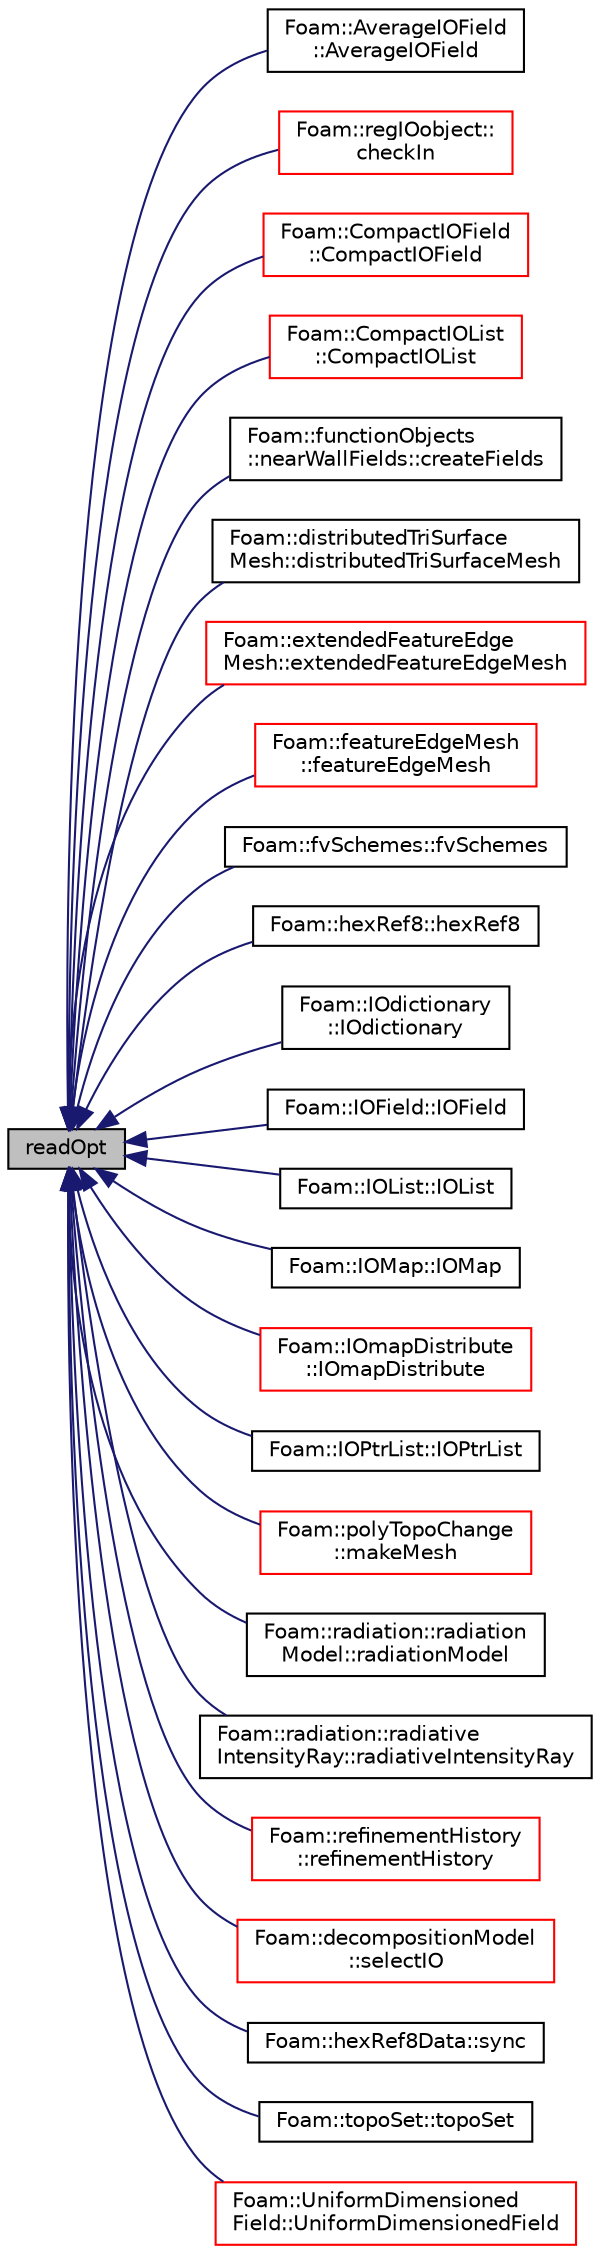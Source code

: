 digraph "readOpt"
{
  bgcolor="transparent";
  edge [fontname="Helvetica",fontsize="10",labelfontname="Helvetica",labelfontsize="10"];
  node [fontname="Helvetica",fontsize="10",shape=record];
  rankdir="LR";
  Node1 [label="readOpt",height=0.2,width=0.4,color="black", fillcolor="grey75", style="filled", fontcolor="black"];
  Node1 -> Node2 [dir="back",color="midnightblue",fontsize="10",style="solid",fontname="Helvetica"];
  Node2 [label="Foam::AverageIOField\l::AverageIOField",height=0.2,width=0.4,color="black",URL="$a00085.html#aa608c31ce3ea17ffa82a343f94d87ca6",tooltip="Construct from components. "];
  Node1 -> Node3 [dir="back",color="midnightblue",fontsize="10",style="solid",fontname="Helvetica"];
  Node3 [label="Foam::regIOobject::\lcheckIn",height=0.2,width=0.4,color="red",URL="$a02205.html#af9e300b410088279d671077efe9751f8",tooltip="Add object to registry. "];
  Node1 -> Node4 [dir="back",color="midnightblue",fontsize="10",style="solid",fontname="Helvetica"];
  Node4 [label="Foam::CompactIOField\l::CompactIOField",height=0.2,width=0.4,color="red",URL="$a00320.html#ac9b455708292068ed366a602554465c0",tooltip="Construct from IOobject. "];
  Node1 -> Node5 [dir="back",color="midnightblue",fontsize="10",style="solid",fontname="Helvetica"];
  Node5 [label="Foam::CompactIOList\l::CompactIOList",height=0.2,width=0.4,color="red",URL="$a00321.html#ab3a434fd5f4f316ffb1afa6706ee72ba",tooltip="Construct from IOobject. "];
  Node1 -> Node6 [dir="back",color="midnightblue",fontsize="10",style="solid",fontname="Helvetica"];
  Node6 [label="Foam::functionObjects\l::nearWallFields::createFields",height=0.2,width=0.4,color="black",URL="$a01621.html#a20355cbb8981de2b3ce25203075689b8"];
  Node1 -> Node7 [dir="back",color="midnightblue",fontsize="10",style="solid",fontname="Helvetica"];
  Node7 [label="Foam::distributedTriSurface\lMesh::distributedTriSurfaceMesh",height=0.2,width=0.4,color="black",URL="$a00564.html#a6a2bfdfbb57bb45cbcb9975d3de13547",tooltip="Construct read. Does findInstance to find io.local(). "];
  Node1 -> Node8 [dir="back",color="midnightblue",fontsize="10",style="solid",fontname="Helvetica"];
  Node8 [label="Foam::extendedFeatureEdge\lMesh::extendedFeatureEdgeMesh",height=0.2,width=0.4,color="red",URL="$a00712.html#a6adc759f54c663e50dd82d3820540d57",tooltip="Construct (read) given an IOobject. "];
  Node1 -> Node9 [dir="back",color="midnightblue",fontsize="10",style="solid",fontname="Helvetica"];
  Node9 [label="Foam::featureEdgeMesh\l::featureEdgeMesh",height=0.2,width=0.4,color="red",URL="$a00761.html#a7a53d15d141d0e33f9a731001cef160d",tooltip="Construct (read) given an IOobject. "];
  Node1 -> Node10 [dir="back",color="midnightblue",fontsize="10",style="solid",fontname="Helvetica"];
  Node10 [label="Foam::fvSchemes::fvSchemes",height=0.2,width=0.4,color="black",URL="$a00907.html#ac2b2b1dada02424dea33da1c7fc8eac0",tooltip="Construct for objectRegistry. "];
  Node1 -> Node11 [dir="back",color="midnightblue",fontsize="10",style="solid",fontname="Helvetica"];
  Node11 [label="Foam::hexRef8::hexRef8",height=0.2,width=0.4,color="black",URL="$a01026.html#a38c122950a32c54a78c49acb2637ac88",tooltip="Construct from mesh, read_if_present refinement data. "];
  Node1 -> Node12 [dir="back",color="midnightblue",fontsize="10",style="solid",fontname="Helvetica"];
  Node12 [label="Foam::IOdictionary\l::IOdictionary",height=0.2,width=0.4,color="black",URL="$a01196.html#a668d1ac4fd646613b3a8063bd830a724",tooltip="Construct given an IOobject. "];
  Node1 -> Node13 [dir="back",color="midnightblue",fontsize="10",style="solid",fontname="Helvetica"];
  Node13 [label="Foam::IOField::IOField",height=0.2,width=0.4,color="black",URL="$a01198.html#a49ba8c67aedb019c0fa96b8c0633791c",tooltip="Construct from IOobject. "];
  Node1 -> Node14 [dir="back",color="midnightblue",fontsize="10",style="solid",fontname="Helvetica"];
  Node14 [label="Foam::IOList::IOList",height=0.2,width=0.4,color="black",URL="$a01199.html#ae0055440fdb57f504778d8b2eee1ac58",tooltip="Construct from IOobject. "];
  Node1 -> Node15 [dir="back",color="midnightblue",fontsize="10",style="solid",fontname="Helvetica"];
  Node15 [label="Foam::IOMap::IOMap",height=0.2,width=0.4,color="black",URL="$a01200.html#aaaa1e58f434ce991d31b01f241208125",tooltip="Construct from IOobject. "];
  Node1 -> Node16 [dir="back",color="midnightblue",fontsize="10",style="solid",fontname="Helvetica"];
  Node16 [label="Foam::IOmapDistribute\l::IOmapDistribute",height=0.2,width=0.4,color="red",URL="$a01201.html#a99b889be4f9055fe99205ab9f40c70e9",tooltip="Construct given an IOobject. "];
  Node1 -> Node17 [dir="back",color="midnightblue",fontsize="10",style="solid",fontname="Helvetica"];
  Node17 [label="Foam::IOPtrList::IOPtrList",height=0.2,width=0.4,color="black",URL="$a01208.html#aa847f8ad3fd52249aaa4e517f2cd12c6",tooltip="Construct from IOobject using given Istream constructor class. "];
  Node1 -> Node18 [dir="back",color="midnightblue",fontsize="10",style="solid",fontname="Helvetica"];
  Node18 [label="Foam::polyTopoChange\l::makeMesh",height=0.2,width=0.4,color="red",URL="$a01981.html#a53cd346c4116b75d2e9540d07c212149",tooltip="Create new mesh with old mesh patches. "];
  Node1 -> Node19 [dir="back",color="midnightblue",fontsize="10",style="solid",fontname="Helvetica"];
  Node19 [label="Foam::radiation::radiation\lModel::radiationModel",height=0.2,width=0.4,color="black",URL="$a02116.html#a46a63d93931e17bf3e07239f4004e79e",tooltip="Construct from components. "];
  Node1 -> Node20 [dir="back",color="midnightblue",fontsize="10",style="solid",fontname="Helvetica"];
  Node20 [label="Foam::radiation::radiative\lIntensityRay::radiativeIntensityRay",height=0.2,width=0.4,color="black",URL="$a02117.html#a8ff1f62493fd44fbfb25c919f14bdc70",tooltip="Construct form components. "];
  Node1 -> Node21 [dir="back",color="midnightblue",fontsize="10",style="solid",fontname="Helvetica"];
  Node21 [label="Foam::refinementHistory\l::refinementHistory",height=0.2,width=0.4,color="red",URL="$a02170.html#abdde36146e178ec3c82147ab8e08b54f",tooltip="Construct (read) given an IOobject. If global number of visible. "];
  Node1 -> Node22 [dir="back",color="midnightblue",fontsize="10",style="solid",fontname="Helvetica"];
  Node22 [label="Foam::decompositionModel\l::selectIO",height=0.2,width=0.4,color="red",URL="$a00512.html#ae02a381aba966f0869732e9fa352d890",tooltip="Helper: return IOobject with optionally absolute path provided. "];
  Node1 -> Node23 [dir="back",color="midnightblue",fontsize="10",style="solid",fontname="Helvetica"];
  Node23 [label="Foam::hexRef8Data::sync",height=0.2,width=0.4,color="black",URL="$a01027.html#a834636235980f6a572a93d8bb308ce13",tooltip="Parallel synchronise. This enforces valid objects on all processors. "];
  Node1 -> Node24 [dir="back",color="midnightblue",fontsize="10",style="solid",fontname="Helvetica"];
  Node24 [label="Foam::topoSet::topoSet",height=0.2,width=0.4,color="black",URL="$a02729.html#a7f2725dedd181d160c28699ed51ac090",tooltip="Construct from IOobject as explicitly passed type. "];
  Node1 -> Node25 [dir="back",color="midnightblue",fontsize="10",style="solid",fontname="Helvetica"];
  Node25 [label="Foam::UniformDimensioned\lField::UniformDimensionedField",height=0.2,width=0.4,color="red",URL="$a02856.html#a1482014be1755b9f28767af9c8b8573a",tooltip="Construct from components. Either reads or uses supplied value. "];
}
